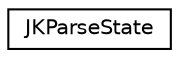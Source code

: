 digraph "Graphical Class Hierarchy"
{
  edge [fontname="Helvetica",fontsize="10",labelfontname="Helvetica",labelfontsize="10"];
  node [fontname="Helvetica",fontsize="10",shape=record];
  rankdir="LR";
  Node1 [label="JKParseState",height=0.2,width=0.4,color="black", fillcolor="white", style="filled",URL="$struct_j_k_parse_state.html"];
}
